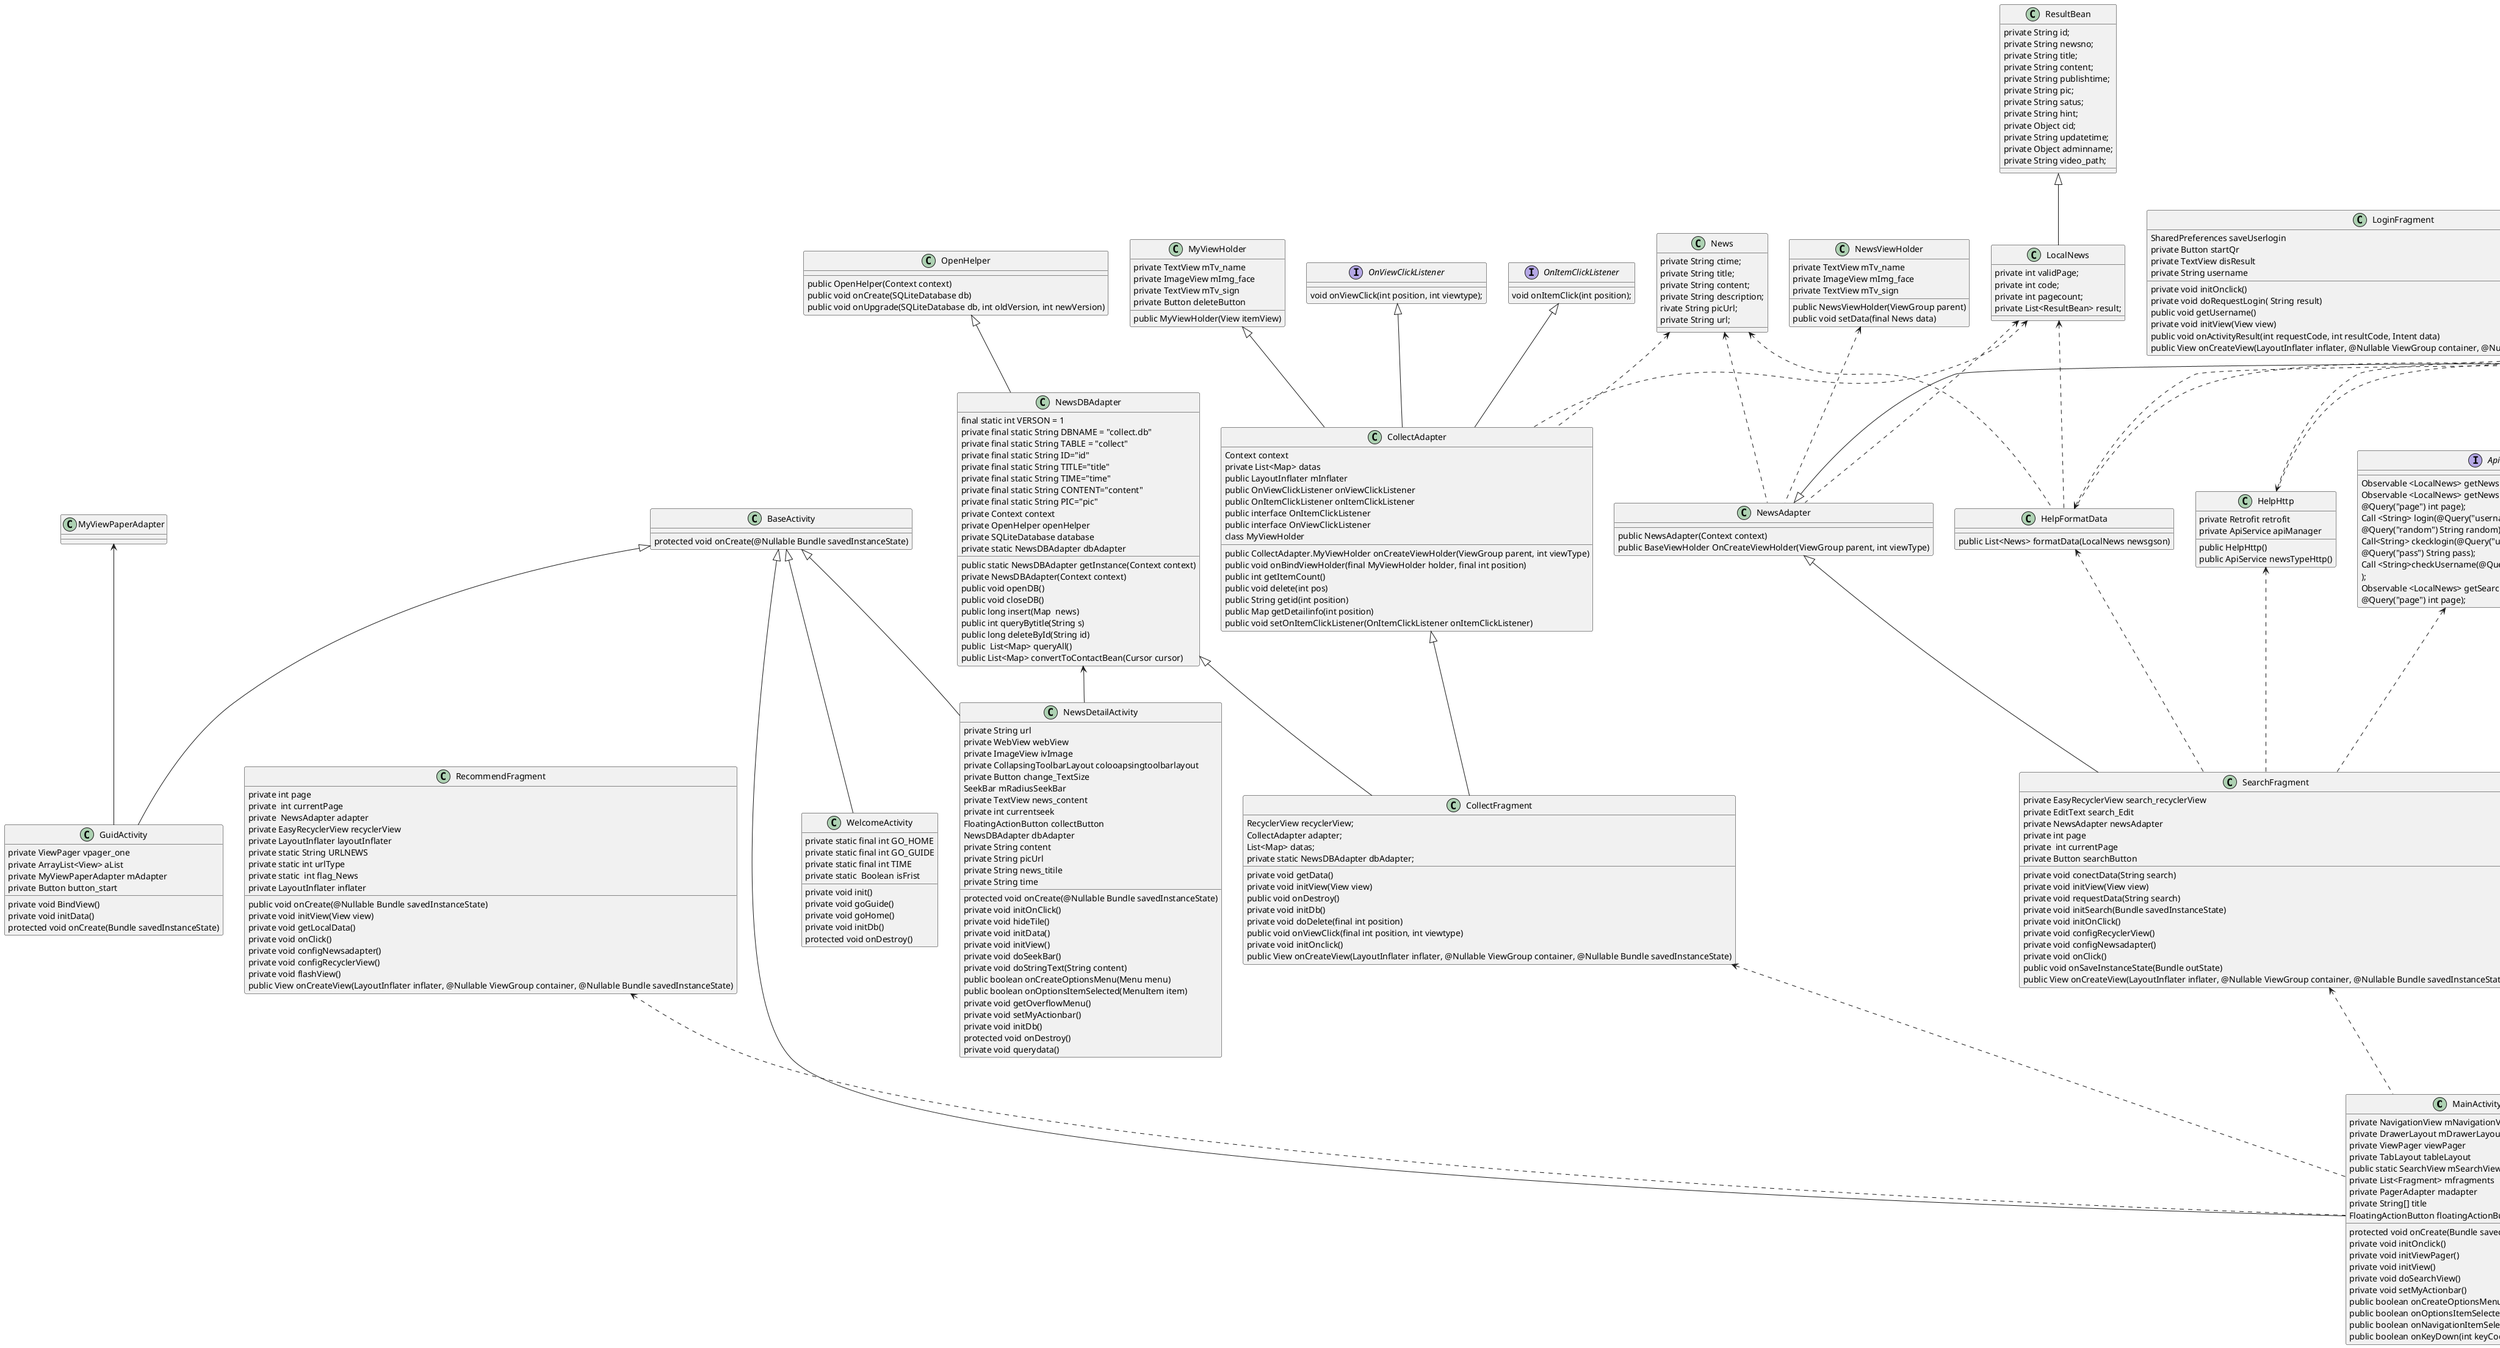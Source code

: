 @startuml

Class MainActivity
Class BaseActivity
Class GuidActivity
Class NewsDetailActivity
Class WelcomeActivity
class  BaseActivity{
  protected void onCreate(@Nullable Bundle savedInstanceState)
}
class MainActivity {
    private NavigationView mNavigationView
    private DrawerLayout mDrawerLayout
    private ViewPager viewPager
    private TabLayout tableLayout
    public static SearchView mSearchView
    private List<Fragment> mfragments
    private PagerAdapter madapter
    private String[] title
    FloatingActionButton floatingActionButton
    protected void onCreate(Bundle savedInstanceState)
    private void initOnclick()
    private void initViewPager()
    private void initView()
    private void doSearchView()
    private void setMyActionbar()
    public boolean onCreateOptionsMenu(Menu menu)
    public boolean onOptionsItemSelected(MenuItem item)
    public boolean onNavigationItemSelected(MenuItem item)
    public boolean onKeyDown(int keyCode, KeyEvent event)
}
class GuidActivity{
      private ViewPager vpager_one
      private ArrayList<View> aList
      private MyViewPaperAdapter mAdapter
      private Button button_start
      private void BindView()
      private void initData()
      protected void onCreate(Bundle savedInstanceState)
}

class WelcomeActivity{
    private static final int GO_HOME
    private static final int GO_GUIDE
    private static final int TIME
    private static  Boolean isFrist
    private void init()
    private void goGuide()
    private void goHome()
    private void initDb()
    protected void onDestroy()
}

class NewsDetailActivity{
    private String url
    private WebView webView
    private ImageView ivImage
    private CollapsingToolbarLayout colooapsingtoolbarlayout
    private Button change_TextSize
    SeekBar mRadiusSeekBar
    private TextView news_content
    private int currentseek
    FloatingActionButton collectButton
    NewsDBAdapter dbAdapter
    private String content
    private String picUrl
    private String news_titile
    private String time
    protected void onCreate(@Nullable Bundle savedInstanceState)
    private void initOnClick()
    private void hideTile()
    private void initData()
    private void initView()
    private void doSeekBar()
    private void doStringText(String content)
    public boolean onCreateOptionsMenu(Menu menu)
    public boolean onOptionsItemSelected(MenuItem item)
    private void getOverflowMenu()
    private void setMyActionbar()
    private void initDb()
    protected void onDestroy()
    private void querydata()
}
class CollectAdapter
class MyPagerAdapter
class MyViewPagerAdapter
class NewsAdapter
class RollPagerAdapter
class CollectAdapter{
        Context context
        private List<Map> datas
        public LayoutInflater mInflater
        public OnViewClickListener onViewClickListener
        public OnItemClickListener onItemClickListener
        public CollectAdapter.MyViewHolder onCreateViewHolder(ViewGroup parent, int viewType)
        public void onBindViewHolder(final MyViewHolder holder, final int position)
         public int getItemCount()
         public void delete(int pos)
          public String getid(int position)
          public Map getDetailinfo(int position)
         public void setOnItemClickListener(OnItemClickListener onItemClickListener)
       public interface OnItemClickListener
       public interface OnViewClickListener
       class MyViewHolder

}
class MyPagerAdapter{
    List<Fragment> fragments
    String[] title
    public Fragment getItem(int position)
    public int getCount()
    public CharSequence getPageTitle(int position)
    public MyPagerAdapter(FragmentManager fm , List<Fragment> fragments ,  String[] title)
}
class MyViewHolder{
        private TextView mTv_name
        private ImageView mImg_face
        private TextView mTv_sign
        private Button deleteButton
        public MyViewHolder(View itemView)
}
interface OnViewClickListener {
        void onViewClick(int position, int viewtype);
    }
interface OnItemClickListener{
    void onItemClick(int position);
}

class MyViewPagerAdapter{
     private ArrayList<View> viewLists
     public MyViewPaperAdapter(ArrayList<View> viewLists)
     public int getCount()
     public boolean isViewFromObject(View view, Object object)
     public Object instantiateItem(ViewGroup container, int position)
     public void destroyItem(ViewGroup container, int position, Object object)
}

class NewsAdapter{
  public NewsAdapter(Context context)
  public BaseViewHolder OnCreateViewHolder(ViewGroup parent, int viewType)
}

interface ApiService{
    Observable <LocalNews> getNewsData(@Query("page") int page);
    Observable <LocalNews> getNewsData(@Query("tid") int type,
                                       @Query("page") int page);
    Call <String> login(@Query("username") String username,
                                       @Query("random") String random);
    Call<String> ckecklogin(@Query("username") String username,
                            @Query("pass") String pass);
    Call <String>checkUsername(@Query("username") String username
                                );
    Observable <LocalNews> getSearchData(@Query("title") String title,
                                       @Query("page") int page);
}

class LocalNews{
    private int validPage;
    private int code;
    private int pagecount;
    private List<ResultBean> result;
}
 class ResultBean{
            private String id;
            private String newsno;
            private String title;
            private String content;
            private String publishtime;
            private String pic;
            private String satus;
            private String hint;
            private Object cid;
            private String updatetime;
            private Object adminname;
            private String video_path;
 }

class News{
    private String ctime;
    private String title;
    private String content;
    private String description;
    rivate String picUrl;
    private String url;
}

class NewsUri{
     public static final String[] nUri= {"keji/","guonei/","world/","it/","tiyu/","startup/","mobile/","vr/"};
     public static final String[] nUri_Local= {"军事","政治","运动","财经","娱乐","科技","流行","潮流"};
     public static final int[] nUri_Tid = {1,2,7,3,4,5,6,8};
     public static final String BaseUrl = "http://192.168.191.1/";
     public static final String localImgpic = "cherishnews/Public/Uploads/news/";
 }

 class NewsViewHolder{
        public NewsViewHolder(ViewGroup parent)
        private TextView mTv_name
        private ImageView mImg_face
        private TextView mTv_sign
         public void setData(final News data)
 }

 class NewsDBAdapter{
        final static int VERSON = 1
    	private final static String DBNAME = "collect.db"
    	private final static String TABLE = "collect"
    	private final static String ID="id"
    	private final static String TITLE="title"
    	private final static String TIME="time"
    	private final static String CONTENT="content"
    	private final static String PIC="pic"
        private Context context
        private OpenHelper openHelper
        private SQLiteDatabase database
        private static NewsDBAdapter dbAdapter
          	public static NewsDBAdapter getInstance(Context context)
          	private NewsDBAdapter(Context context)
          	public void openDB()
          	public void closeDB()
          	public long insert(Map  news)
          	public int queryBytitle(String s)
          	public long deleteById(String id)
          	public  List<Map> queryAll()
          	public List<Map> convertToContactBean(Cursor cursor)
 }

  class OpenHelper {
    public OpenHelper(Context context)
    public void onCreate(SQLiteDatabase db)
    public void onUpgrade(SQLiteDatabase db, int oldVersion, int newVersion)
  }

  class HelpFormatData{
     public List<News> formatData(LocalNews newsgson)
  }
  class HelpHttp{
      private Retrofit retrofit
        private ApiService apiManager
        public HelpHttp()
         public ApiService newsTypeHttp()
  }

  class HelpRetrofit{
    Retrofit retrofit
    ApiService infoApi
     public HelpRetrofit(String url)
     public Call<String> connectHttp(String name, String pass)
     public Call<String> connectHttpLogin(String name,String random)
      public Call<String> connectHttpUsername(String name)
      public String formatReturnData(Response<String> response)
  }

  class CollectFragment
  class LoginFragment
  class NewsTypeFragment
  class QrFragment
  class RecommendFragment
  class SearchFragment

  class CollectFragment{
        RecyclerView recyclerView;
        CollectAdapter adapter;
        List<Map> datas;
        private static NewsDBAdapter dbAdapter;
         private void getData()
          private void initView(View view)
           public void onDestroy()
            private void initDb()
              private void doDelete(final int position)
            public void onViewClick(final int position, int viewtype)
          private void initOnclick()
         public View onCreateView(LayoutInflater inflater, @Nullable ViewGroup container, @Nullable Bundle savedInstanceState)
  }

  class LoginFragment{
           SharedPreferences saveUserlogin
            private Button startQr
            private TextView disResult
            private String username
             private void initOnclick()
              private void doRequestLogin( String result)
              public void getUsername()
               private void initView(View view)
                 public void onActivityResult(int requestCode, int resultCode, Intent data)
             public View onCreateView(LayoutInflater inflater, @Nullable ViewGroup container, @Nullable Bundle savedInstanceState)
  }

  class NewsTypeFragment {
      RollPagerView mRollViewPager
      private GridView gridView
      private LayoutInflater inflater
      private List<String> newsType
      private ArrayAdapter<String> madapter
      private static FrameLayout frameLayout
      private View view;
      private RollPagerAdapter rollPagerAdapter
      private static int currentGridpos
       private void initView(View view)
       private void setGardView()
       private void switchFragment(int position)
        public void onSaveInstanceState(Bundle outState)
        public static boolean onKeyDown(int keyCode, KeyEvent event)
       public void onCreate(@Nullable Bundle savedInstanceState)
        private void setCheckName()
          private void initView(View view)
          private void readSp()
          private void checkUser()
           public void onClick(View v)
            public void onSaveInstanceState(Bundle outState)

  }

  class QrFragment{
   private Button loginButton
      private EditText nameET
      private EditText passET
      private Switch rememberSW
      SharedPreferences saveUserlogin
      private FrameLayout switchFragment
      private View view
      private LinearLayout fg_qr_login
      private  int islogin
       private void saveSp( )
                 private void switchFragment()
                   private boolean isPasswordValid(String password)
                    private boolean isNameValid(String name)
                      private void requestCheckUserLogin(String name ,String pass)
                       private void requestCheckUsername(String name)
              public View onCreateView(LayoutInflater inflater, @Nullable ViewGroup container, @Nullable Bundle savedInstanceState
       public View onCreateView(LayoutInflater inflater, @Nullable ViewGroup container, @Nullable Bundle savedInstanceState)

  }

    class RecommendFragment{
            private int page
            private  int currentPage
            private  NewsAdapter adapter
            private EasyRecyclerView recyclerView
            private LayoutInflater layoutInflater
            private static String URLNEWS
            private static int urlType
            private static  int flag_News
            private LayoutInflater inflater
            public void onCreate(@Nullable Bundle savedInstanceState)
            private void initView(View view)
            private void getLocalData()
            private void onClick()
            private void configNewsadapter()
            private void configRecyclerView()
            private void flashView()
            public View onCreateView(LayoutInflater inflater, @Nullable ViewGroup container, @Nullable Bundle savedInstanceState)

    }
    class SearchFragment{
         private EasyRecyclerView search_recyclerView
            private EditText search_Edit
            private NewsAdapter newsAdapter
            private int page
            private  int currentPage
            private Button searchButton
            private void conectData(String search)
            private void initView(View view)
            private void requestData(String search)
            private void initSearch(Bundle savedInstanceState)
            private void initOnClick()
            private void configRecyclerView()
            private void configNewsadapter()
            private void onClick()
            public void onSaveInstanceState(Bundle outState)
            public View onCreateView(LayoutInflater inflater, @Nullable ViewGroup container, @Nullable Bundle savedInstanceState)
    }

    class ZYW109

BaseActivity <|-- MainActivity
BaseActivity <|-- GuidActivity
BaseActivity <|-- NewsDetailActivity
BaseActivity <|-- WelcomeActivity
MyPagerAdapter<--MainActivity
CollectFragment<.. MainActivity
LoginFragment<.. MainActivity
NewsTypeFragment<.. MainActivity
QrFragment<.. MainActivity
RecommendFragment<.. MainActivity
SearchFragment<.. MainActivity
NewsDBAdapter<--NewsDetailActivity
MyViewPaperAdapter<-- GuidActivity
OnViewClickListener<|--CollectAdapter
OnItemClickListener<|--CollectAdapter
MyViewHolder<|--CollectAdapter
PagerAdapter<|--MyViewPagerAdapter
NewsViewHolder <.. NewsAdapter
StaticPagerAdapter<|-- RollPagerAdapter
LocalNews<..NewsAdapter
News<..NewsAdapter
LocalNews<..CollectAdapter
News<..CollectAdapter
OpenHelper<|--NewsDBAdapter
ResultBean <|-- LocalNews
LocalNews<..HelpFormatData
News<..HelpFormatData
CollectAdapter<|--CollectFragment
NewsDBAdapter<|--CollectFragment
HelpRetrofit<..LoginFragment
HelpRetrofit<..LoginFragment
RollPagerAdapter<|--NewsTypeFragment
recommendFragment<..LoginFragment
HelpRetrofit<..QrFragment
LoginFragment<..QrFragment
NewsAdapter<|--RecommendFragment
HelpFormatData<..RecommendFragment
ApiService<..RecommendFragment
HelpHttp<..RecommendFragment
NewsAdapter<|--SearchFragment
ApiService<..SearchFragment
HelpHttp<..SearchFragment
HelpFormatData<..SearchFragment
NewsUri<..RecommendFragment
NewsUri<..NewsTypeFragment
NewsUri<..QrFragment
NewsUri<..LoginFragment
NewsUri<..HelpHttp
NewsUri<..HelpFormatData

@enduml